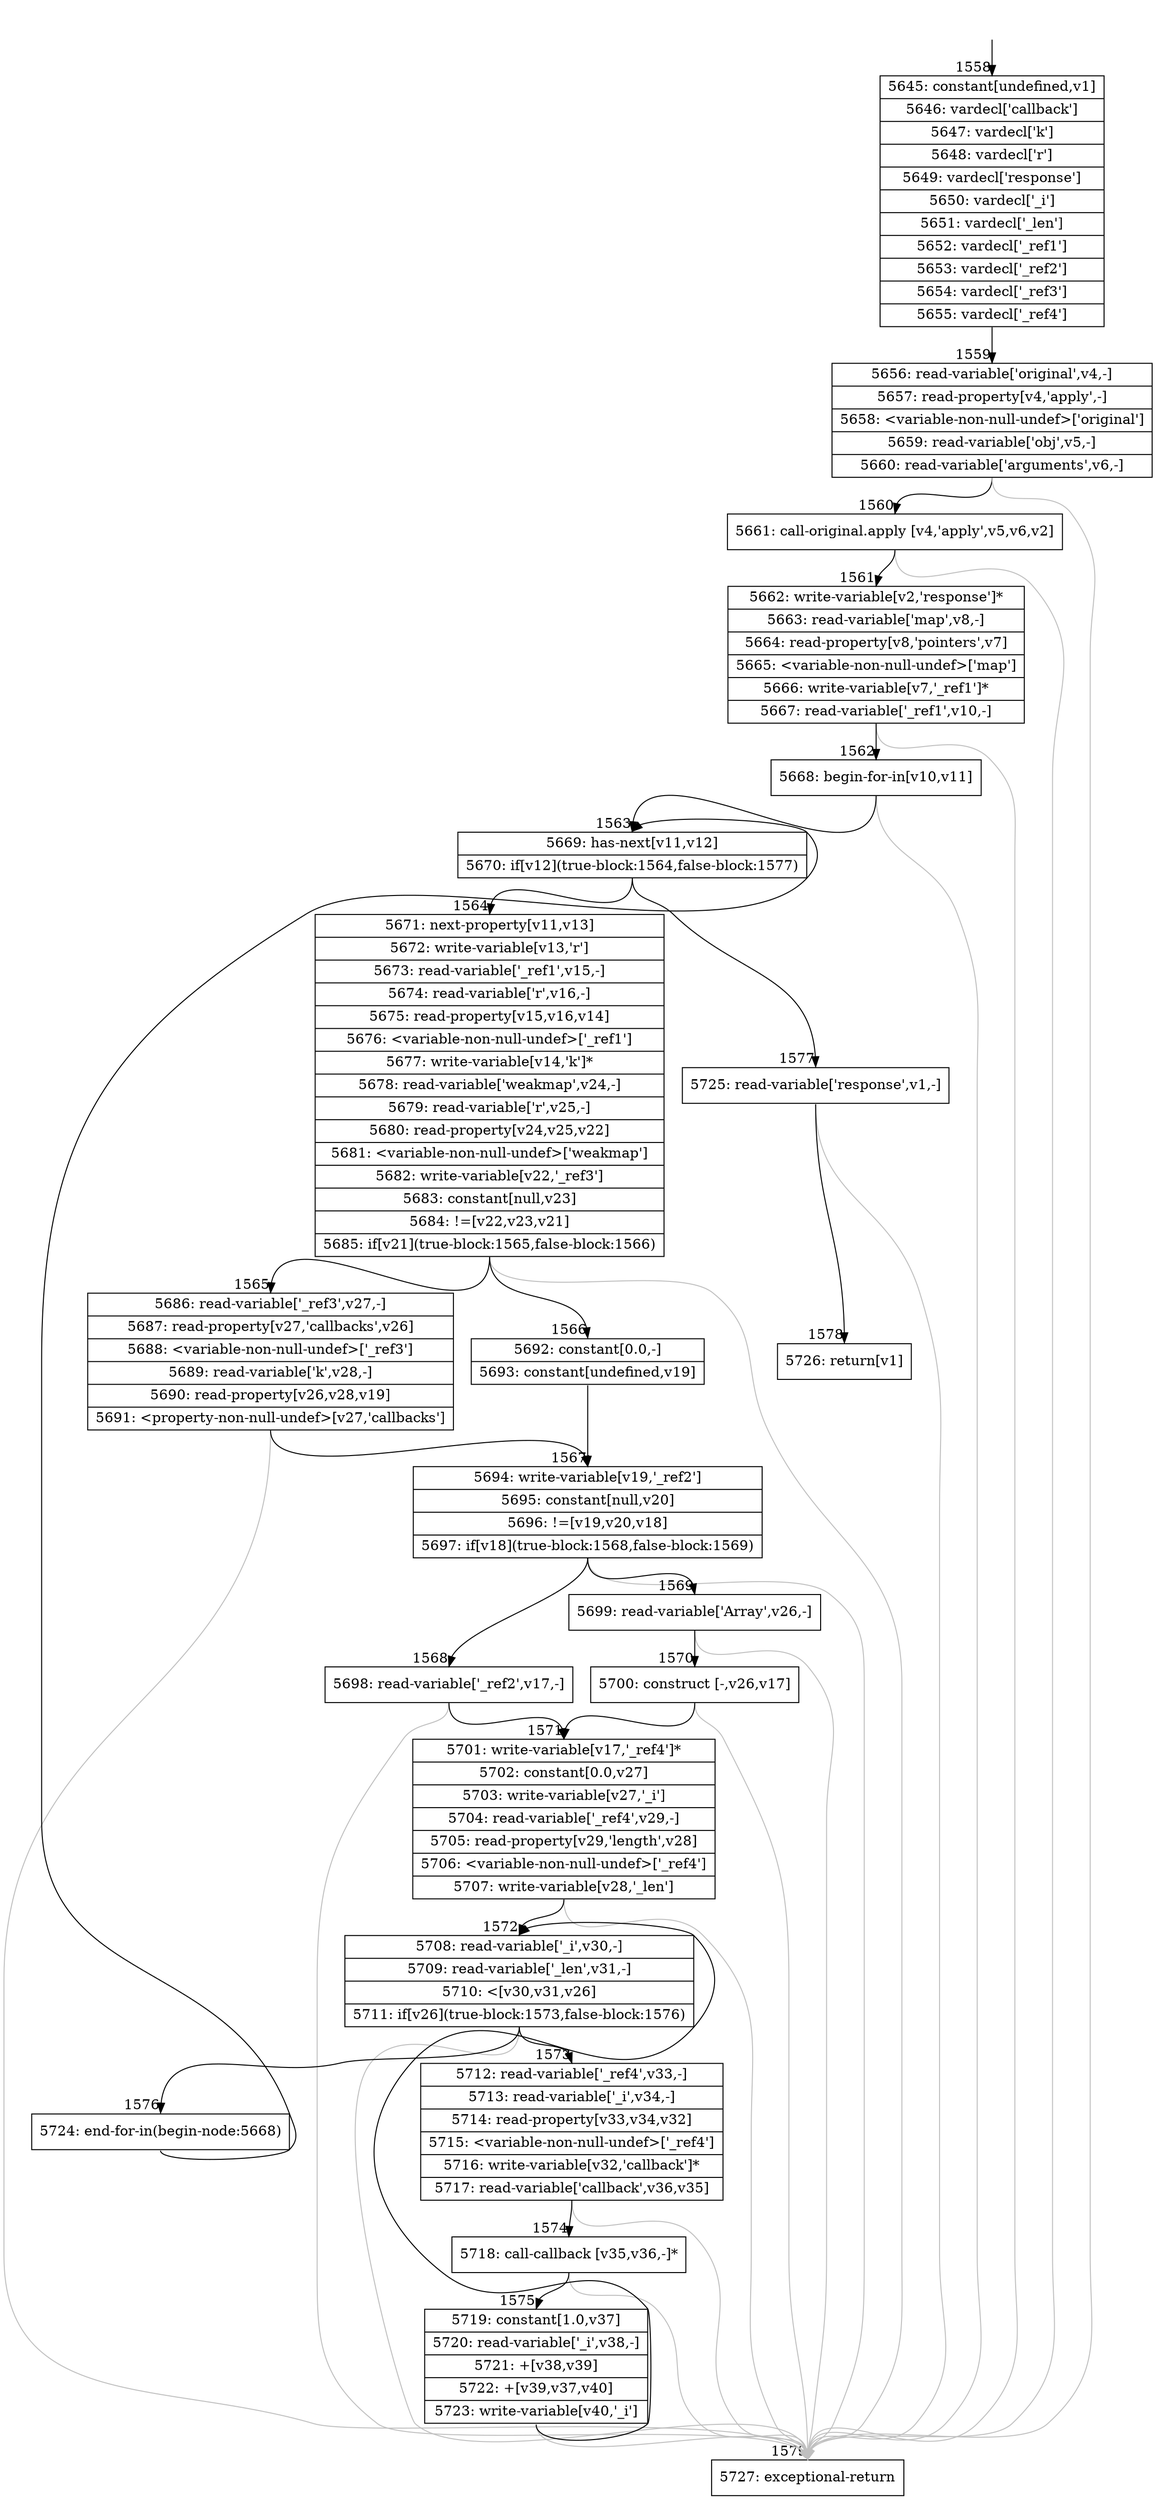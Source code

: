 digraph {
rankdir="TD"
BB_entry118[shape=none,label=""];
BB_entry118 -> BB1558 [tailport=s, headport=n, headlabel="    1558"]
BB1558 [shape=record label="{5645: constant[undefined,v1]|5646: vardecl['callback']|5647: vardecl['k']|5648: vardecl['r']|5649: vardecl['response']|5650: vardecl['_i']|5651: vardecl['_len']|5652: vardecl['_ref1']|5653: vardecl['_ref2']|5654: vardecl['_ref3']|5655: vardecl['_ref4']}" ] 
BB1558 -> BB1559 [tailport=s, headport=n, headlabel="      1559"]
BB1559 [shape=record label="{5656: read-variable['original',v4,-]|5657: read-property[v4,'apply',-]|5658: \<variable-non-null-undef\>['original']|5659: read-variable['obj',v5,-]|5660: read-variable['arguments',v6,-]}" ] 
BB1559 -> BB1560 [tailport=s, headport=n, headlabel="      1560"]
BB1559 -> BB1579 [tailport=s, headport=n, color=gray, headlabel="      1579"]
BB1560 [shape=record label="{5661: call-original.apply [v4,'apply',v5,v6,v2]}" ] 
BB1560 -> BB1561 [tailport=s, headport=n, headlabel="      1561"]
BB1560 -> BB1579 [tailport=s, headport=n, color=gray]
BB1561 [shape=record label="{5662: write-variable[v2,'response']*|5663: read-variable['map',v8,-]|5664: read-property[v8,'pointers',v7]|5665: \<variable-non-null-undef\>['map']|5666: write-variable[v7,'_ref1']*|5667: read-variable['_ref1',v10,-]}" ] 
BB1561 -> BB1562 [tailport=s, headport=n, headlabel="      1562"]
BB1561 -> BB1579 [tailport=s, headport=n, color=gray]
BB1562 [shape=record label="{5668: begin-for-in[v10,v11]}" ] 
BB1562 -> BB1563 [tailport=s, headport=n, headlabel="      1563"]
BB1562 -> BB1579 [tailport=s, headport=n, color=gray]
BB1563 [shape=record label="{5669: has-next[v11,v12]|5670: if[v12](true-block:1564,false-block:1577)}" ] 
BB1563 -> BB1564 [tailport=s, headport=n, headlabel="      1564"]
BB1563 -> BB1577 [tailport=s, headport=n, headlabel="      1577"]
BB1564 [shape=record label="{5671: next-property[v11,v13]|5672: write-variable[v13,'r']|5673: read-variable['_ref1',v15,-]|5674: read-variable['r',v16,-]|5675: read-property[v15,v16,v14]|5676: \<variable-non-null-undef\>['_ref1']|5677: write-variable[v14,'k']*|5678: read-variable['weakmap',v24,-]|5679: read-variable['r',v25,-]|5680: read-property[v24,v25,v22]|5681: \<variable-non-null-undef\>['weakmap']|5682: write-variable[v22,'_ref3']|5683: constant[null,v23]|5684: !=[v22,v23,v21]|5685: if[v21](true-block:1565,false-block:1566)}" ] 
BB1564 -> BB1565 [tailport=s, headport=n, headlabel="      1565"]
BB1564 -> BB1566 [tailport=s, headport=n, headlabel="      1566"]
BB1564 -> BB1579 [tailport=s, headport=n, color=gray]
BB1565 [shape=record label="{5686: read-variable['_ref3',v27,-]|5687: read-property[v27,'callbacks',v26]|5688: \<variable-non-null-undef\>['_ref3']|5689: read-variable['k',v28,-]|5690: read-property[v26,v28,v19]|5691: \<property-non-null-undef\>[v27,'callbacks']}" ] 
BB1565 -> BB1567 [tailport=s, headport=n, headlabel="      1567"]
BB1565 -> BB1579 [tailport=s, headport=n, color=gray]
BB1566 [shape=record label="{5692: constant[0.0,-]|5693: constant[undefined,v19]}" ] 
BB1566 -> BB1567 [tailport=s, headport=n]
BB1567 [shape=record label="{5694: write-variable[v19,'_ref2']|5695: constant[null,v20]|5696: !=[v19,v20,v18]|5697: if[v18](true-block:1568,false-block:1569)}" ] 
BB1567 -> BB1568 [tailport=s, headport=n, headlabel="      1568"]
BB1567 -> BB1569 [tailport=s, headport=n, headlabel="      1569"]
BB1567 -> BB1579 [tailport=s, headport=n, color=gray]
BB1568 [shape=record label="{5698: read-variable['_ref2',v17,-]}" ] 
BB1568 -> BB1571 [tailport=s, headport=n, headlabel="      1571"]
BB1568 -> BB1579 [tailport=s, headport=n, color=gray]
BB1569 [shape=record label="{5699: read-variable['Array',v26,-]}" ] 
BB1569 -> BB1570 [tailport=s, headport=n, headlabel="      1570"]
BB1569 -> BB1579 [tailport=s, headport=n, color=gray]
BB1570 [shape=record label="{5700: construct [-,v26,v17]}" ] 
BB1570 -> BB1571 [tailport=s, headport=n]
BB1570 -> BB1579 [tailport=s, headport=n, color=gray]
BB1571 [shape=record label="{5701: write-variable[v17,'_ref4']*|5702: constant[0.0,v27]|5703: write-variable[v27,'_i']|5704: read-variable['_ref4',v29,-]|5705: read-property[v29,'length',v28]|5706: \<variable-non-null-undef\>['_ref4']|5707: write-variable[v28,'_len']}" ] 
BB1571 -> BB1572 [tailport=s, headport=n, headlabel="      1572"]
BB1571 -> BB1579 [tailport=s, headport=n, color=gray]
BB1572 [shape=record label="{5708: read-variable['_i',v30,-]|5709: read-variable['_len',v31,-]|5710: \<[v30,v31,v26]|5711: if[v26](true-block:1573,false-block:1576)}" ] 
BB1572 -> BB1573 [tailport=s, headport=n, headlabel="      1573"]
BB1572 -> BB1576 [tailport=s, headport=n, headlabel="      1576"]
BB1572 -> BB1579 [tailport=s, headport=n, color=gray]
BB1573 [shape=record label="{5712: read-variable['_ref4',v33,-]|5713: read-variable['_i',v34,-]|5714: read-property[v33,v34,v32]|5715: \<variable-non-null-undef\>['_ref4']|5716: write-variable[v32,'callback']*|5717: read-variable['callback',v36,v35]}" ] 
BB1573 -> BB1574 [tailport=s, headport=n, headlabel="      1574"]
BB1573 -> BB1579 [tailport=s, headport=n, color=gray]
BB1574 [shape=record label="{5718: call-callback [v35,v36,-]*}" ] 
BB1574 -> BB1575 [tailport=s, headport=n, headlabel="      1575"]
BB1574 -> BB1579 [tailport=s, headport=n, color=gray]
BB1575 [shape=record label="{5719: constant[1.0,v37]|5720: read-variable['_i',v38,-]|5721: +[v38,v39]|5722: +[v39,v37,v40]|5723: write-variable[v40,'_i']}" ] 
BB1575 -> BB1572 [tailport=s, headport=n]
BB1575 -> BB1579 [tailport=s, headport=n, color=gray]
BB1576 [shape=record label="{5724: end-for-in(begin-node:5668)}" ] 
BB1576 -> BB1563 [tailport=s, headport=n]
BB1577 [shape=record label="{5725: read-variable['response',v1,-]}" ] 
BB1577 -> BB1578 [tailport=s, headport=n, headlabel="      1578"]
BB1577 -> BB1579 [tailport=s, headport=n, color=gray]
BB1578 [shape=record label="{5726: return[v1]}" ] 
BB1579 [shape=record label="{5727: exceptional-return}" ] 
//#$~ 1264
}
